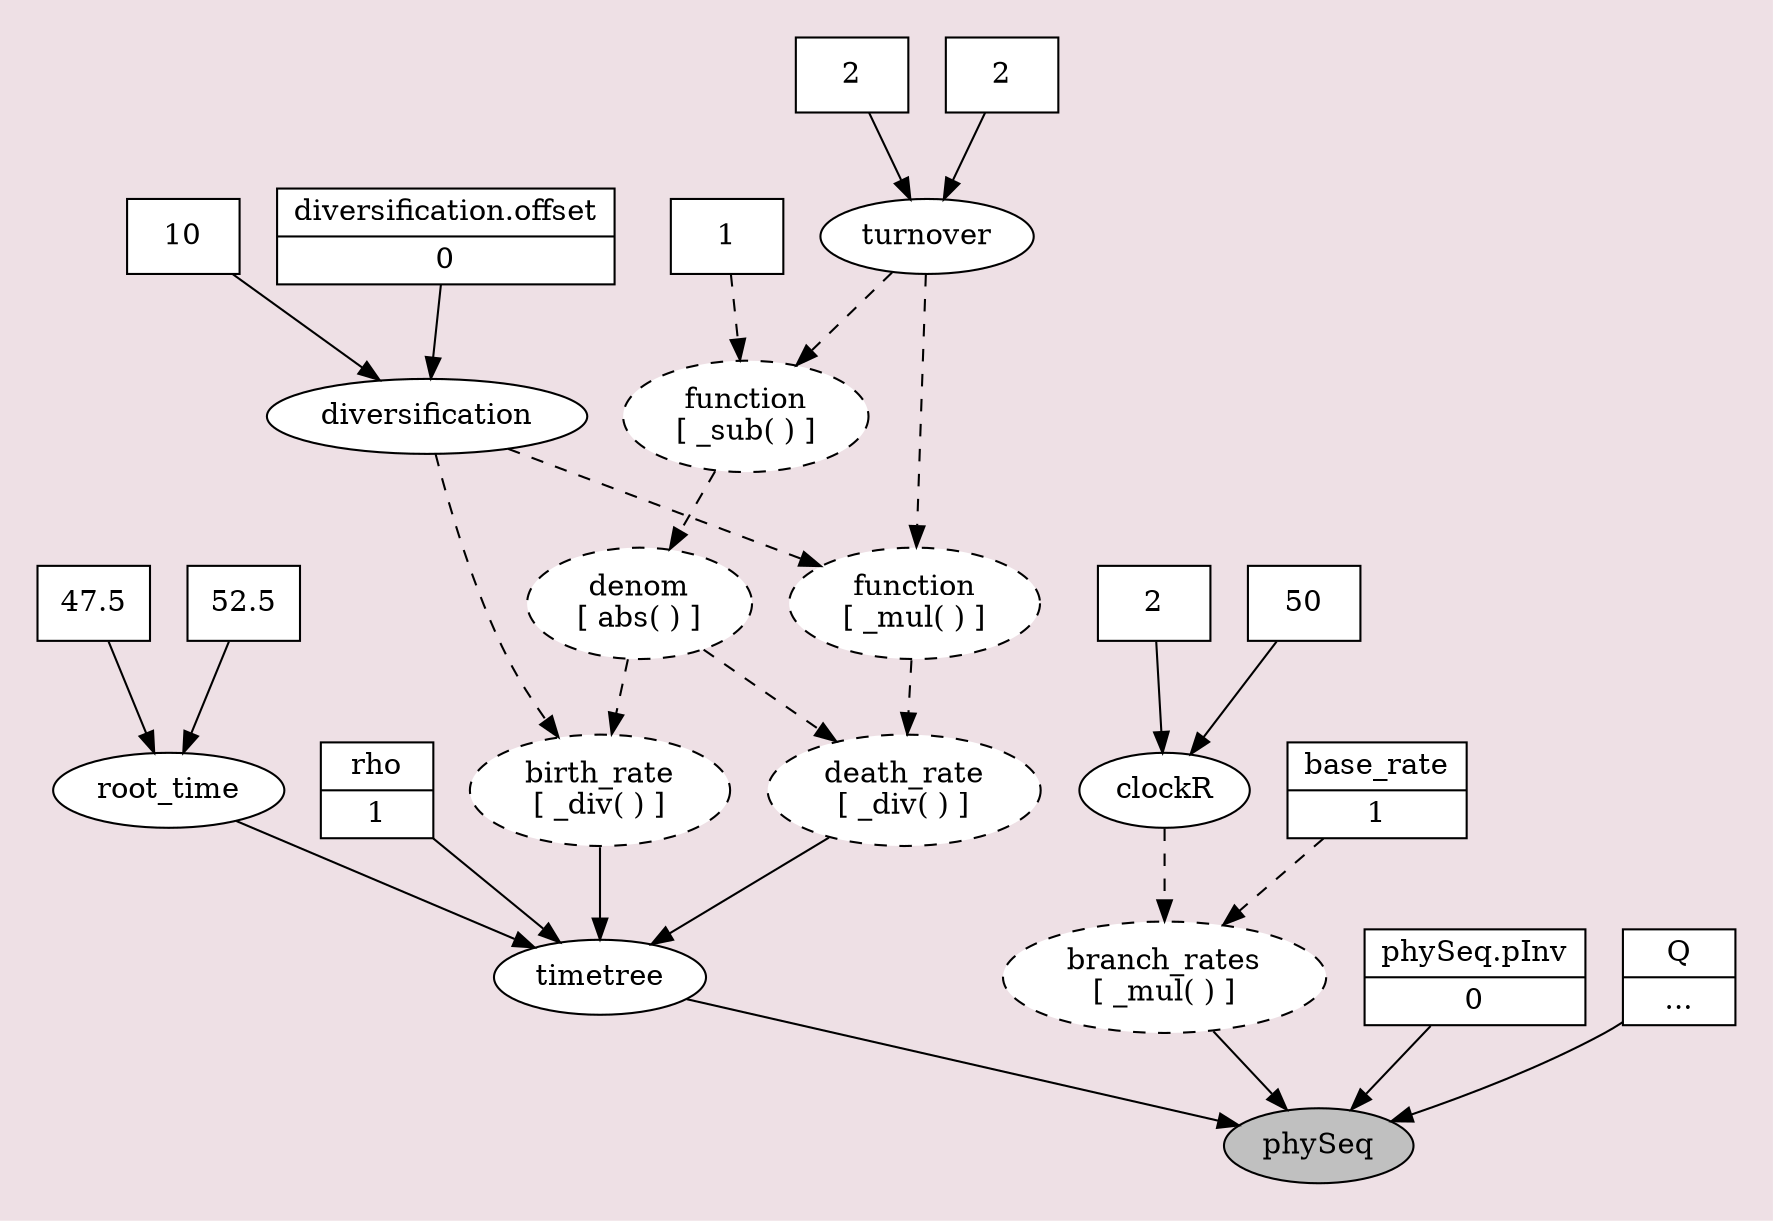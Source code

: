 /* Graphical model description in DOT language                                    */
/*    To view graph:                                                              */
/*       open this file in the program Graphviz: http://www.graphviz.org          */
/*       or paste contents into an online viewer: http://stamm-wilbrandt.de/GraphvizFiddle */

digraph REVDAG {
   n_diversification_offset [shape=record, style=filled, fillcolor=white, label="{diversification.offset|0}"]
   n_0x2a2dc20 [shape=box, style=filled, fillcolor=white, label="10"]
   n_0x2a2cdb0 [shape=oval, style="dashed,filled", fillcolor=white, label="function\n[ _mul( ) ]"]
   n_death_rate [shape=oval, style="dashed,filled", fillcolor=white, label="death_rate\n[ _div( ) ]"]
   n_timetree [shape=oval, style=filled, fillcolor=white, label="timetree"]
   n_branch_rates [shape=oval, style="dashed,filled", fillcolor=white, label="branch_rates\n[ _mul( ) ]"]
   n_clockR [shape=oval, style=filled, fillcolor=white, label="clockR"]
   n_0x3def580 [shape=box, style=filled, fillcolor=white, label="50"]
   n_0x3def730 [shape=box, style=filled, fillcolor=white, label="2"]
   n_turnover [shape=oval, style=filled, fillcolor=white, label="turnover"]
   n_0x2a2cb10 [shape=box, style=filled, fillcolor=white, label="2"]
   n_0x2a2cc60 [shape=box, style=filled, fillcolor=white, label="2"]
   n_0x2a2e570 [shape=oval, style="dashed,filled", fillcolor=white, label="function\n[ _sub( ) ]"]
   n_0x2a2e960 [shape=box, style=filled, fillcolor=white, label="1"]
   n_denom [shape=oval, style="dashed,filled", fillcolor=white, label="denom\n[ abs( ) ]"]
   n_birth_rate [shape=oval, style="dashed,filled", fillcolor=white, label="birth_rate\n[ _div( ) ]"]
   n_diversification [shape=oval, style=filled, fillcolor=white, label="diversification"]
   n_base_rate [shape=record, style=filled, fillcolor=white, label="{base_rate|1}"]
   n_phySeq_pInv [shape=record, style=filled, fillcolor=white, label="{phySeq.pInv|0}"]
   n_Q [shape=record, style=filled, fillcolor=white, label="{Q|...}"]
   n_root_time [shape=oval, style=filled, fillcolor=white, label="root_time"]
   n_0x2a372d0 [shape=box, style=filled, fillcolor=white, label="52.5"]
   n_0x2a37460 [shape=box, style=filled, fillcolor=white, label="47.5"]
   n_rho [shape=record, style=filled, fillcolor=white, label="{rho|1}"]
   n_phySeq [shape=oval, style=filled, fillcolor=gray, label="phySeq"]
   n_diversification_offset -> n_diversification
   n_0x2a2dc20 -> n_diversification
   n_0x2a2cdb0 -> n_death_rate[style=dashed]
   n_death_rate -> n_timetree
   n_timetree -> n_phySeq
   n_branch_rates -> n_phySeq
   n_clockR -> n_branch_rates[style=dashed]
   n_0x3def580 -> n_clockR
   n_0x3def730 -> n_clockR
   n_turnover -> n_0x2a2cdb0[style=dashed]
   n_turnover -> n_0x2a2e570[style=dashed]
   n_0x2a2cb10 -> n_turnover
   n_0x2a2cc60 -> n_turnover
   n_0x2a2e570 -> n_denom[style=dashed]
   n_0x2a2e960 -> n_0x2a2e570[style=dashed]
   n_denom -> n_birth_rate[style=dashed]
   n_denom -> n_death_rate[style=dashed]
   n_birth_rate -> n_timetree
   n_diversification -> n_0x2a2cdb0[style=dashed]
   n_diversification -> n_birth_rate[style=dashed]
   n_base_rate -> n_branch_rates[style=dashed]
   n_phySeq_pInv -> n_phySeq
   n_Q -> n_phySeq
   n_root_time -> n_timetree
   n_0x2a372d0 -> n_root_time
   n_0x2a37460 -> n_root_time
   n_rho -> n_timetree
   {rank=same; n_phySeq;}
   graph [bgcolor=lavenderblush2, pad=0.25]
}